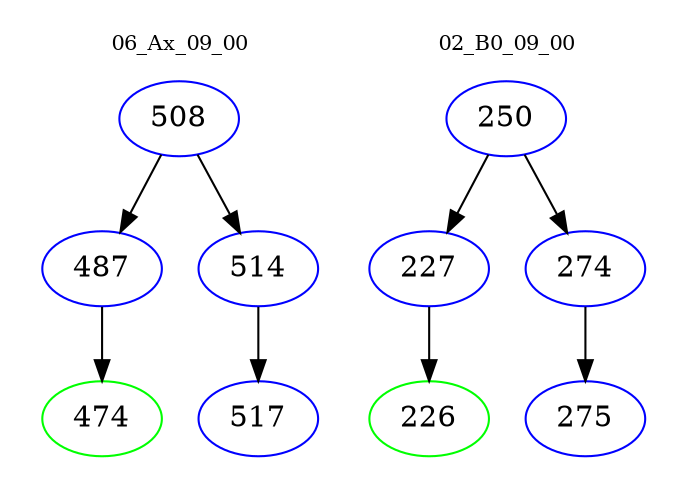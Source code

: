 digraph{
subgraph cluster_0 {
color = white
label = "06_Ax_09_00";
fontsize=10;
T0_508 [label="508", color="blue"]
T0_508 -> T0_487 [color="black"]
T0_487 [label="487", color="blue"]
T0_487 -> T0_474 [color="black"]
T0_474 [label="474", color="green"]
T0_508 -> T0_514 [color="black"]
T0_514 [label="514", color="blue"]
T0_514 -> T0_517 [color="black"]
T0_517 [label="517", color="blue"]
}
subgraph cluster_1 {
color = white
label = "02_B0_09_00";
fontsize=10;
T1_250 [label="250", color="blue"]
T1_250 -> T1_227 [color="black"]
T1_227 [label="227", color="blue"]
T1_227 -> T1_226 [color="black"]
T1_226 [label="226", color="green"]
T1_250 -> T1_274 [color="black"]
T1_274 [label="274", color="blue"]
T1_274 -> T1_275 [color="black"]
T1_275 [label="275", color="blue"]
}
}
